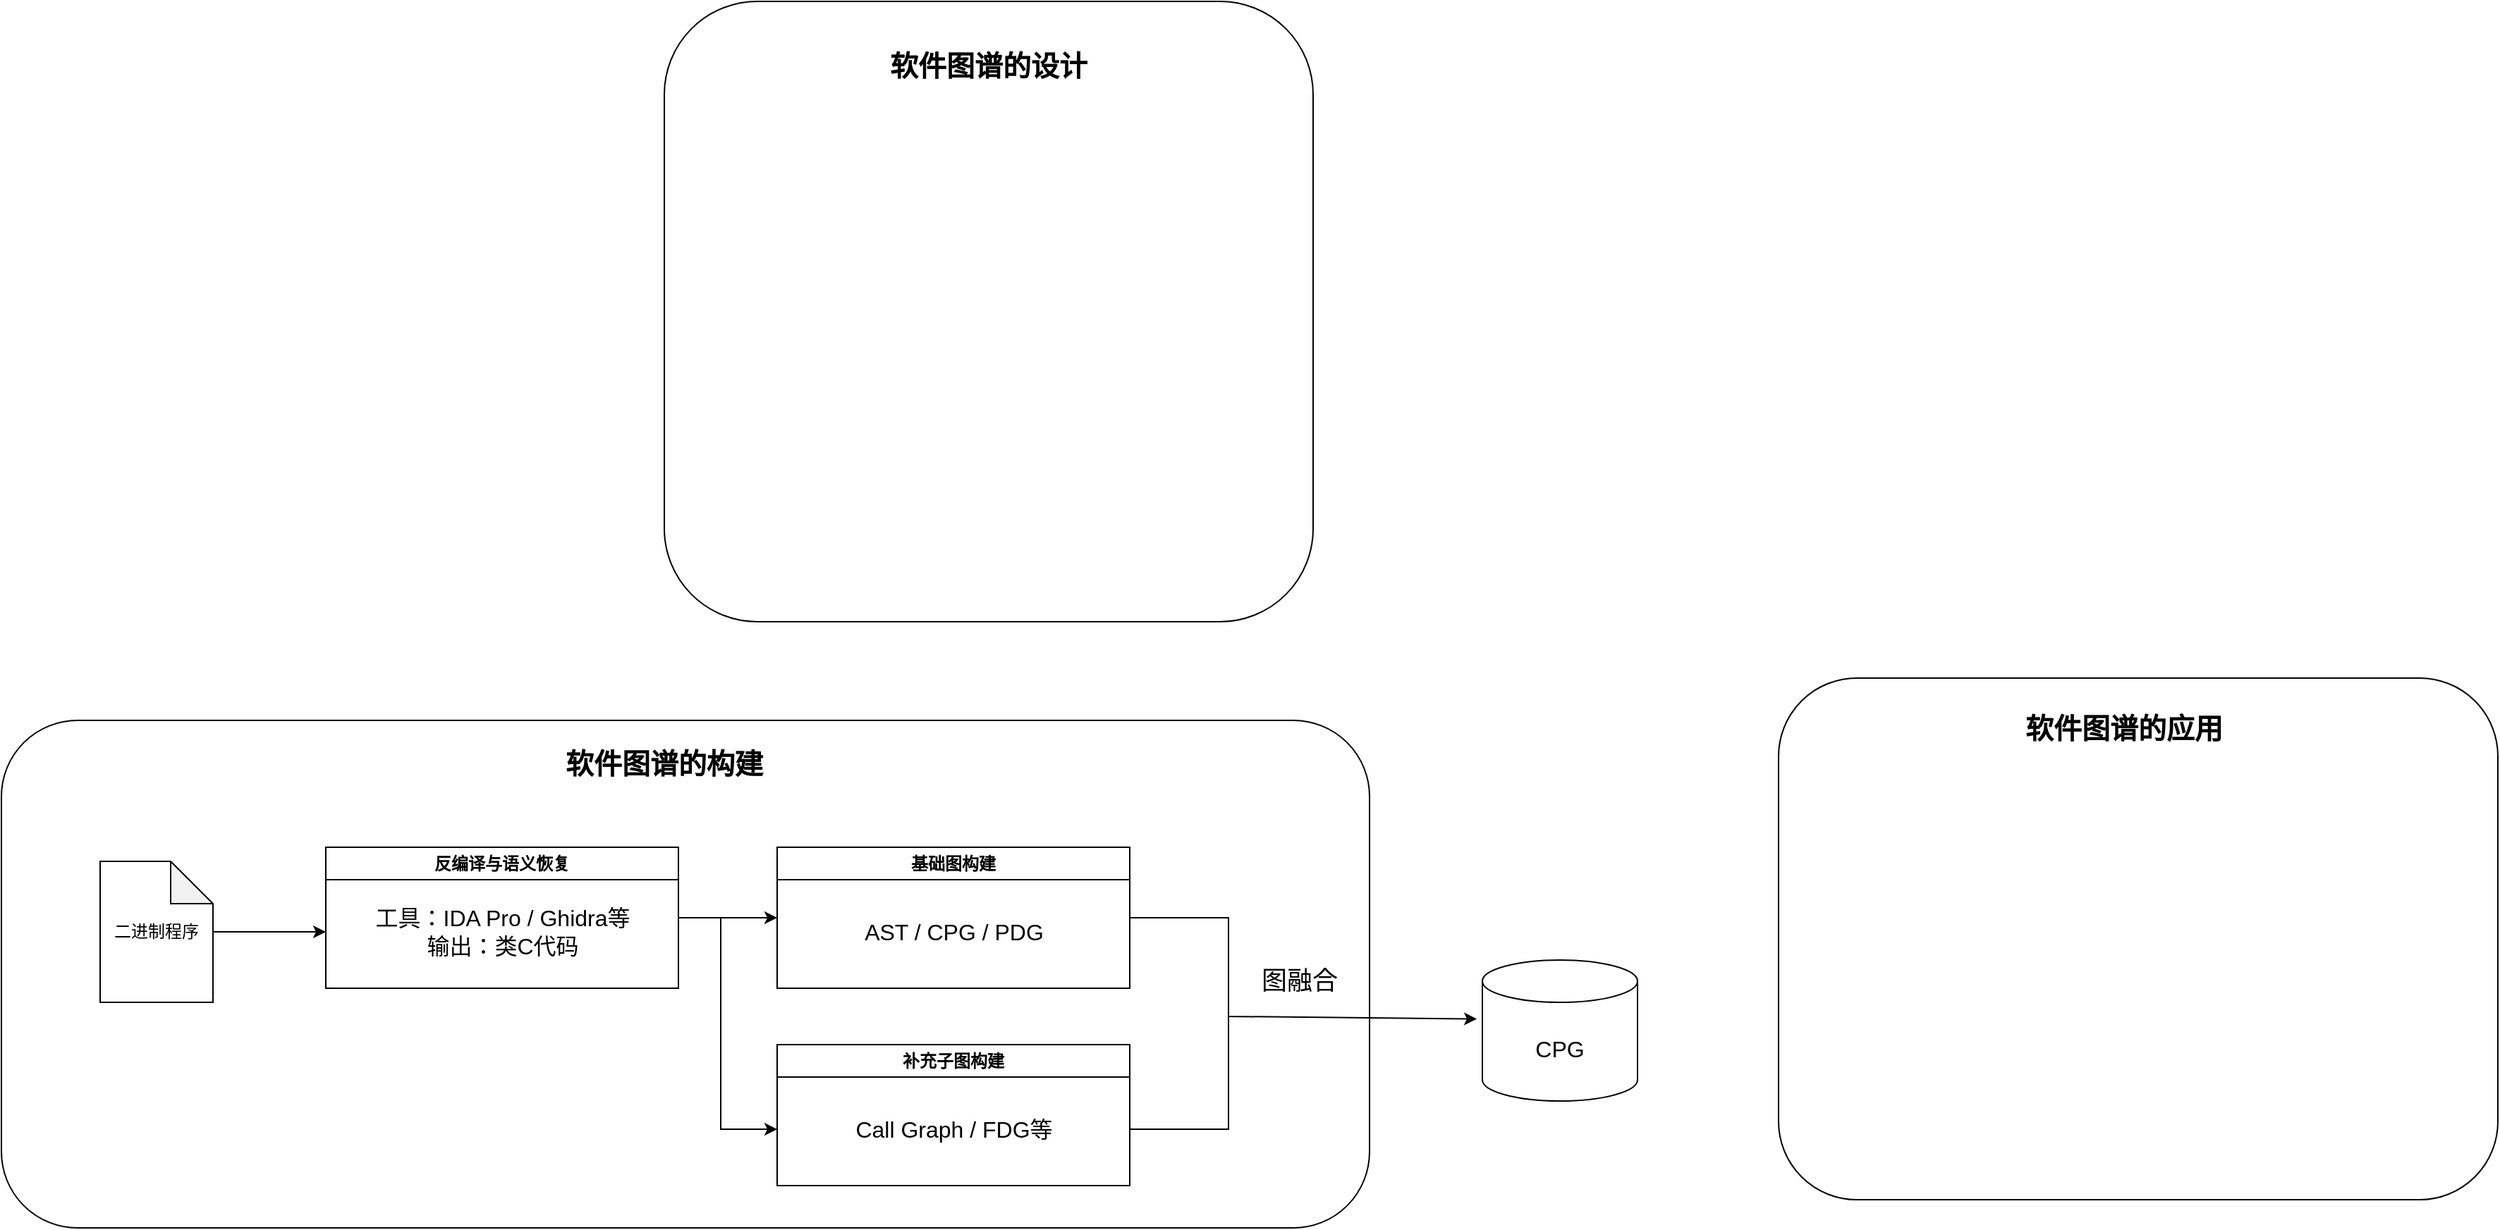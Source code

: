 <mxfile version="27.1.6">
  <diagram name="第 1 页" id="pT97nRvQxbHc4Q3r8fLU">
    <mxGraphModel dx="1303" dy="1872" grid="1" gridSize="10" guides="1" tooltips="1" connect="1" arrows="1" fold="1" page="1" pageScale="1" pageWidth="827" pageHeight="1169" math="0" shadow="0">
      <root>
        <mxCell id="0" />
        <mxCell id="1" parent="0" />
        <mxCell id="09XS701ov1DDyluY0Lh6-17" value="" style="rounded=1;whiteSpace=wrap;html=1;" vertex="1" parent="1">
          <mxGeometry x="370" y="420" width="970" height="360" as="geometry" />
        </mxCell>
        <mxCell id="09XS701ov1DDyluY0Lh6-32" value="" style="edgeStyle=orthogonalEdgeStyle;rounded=0;orthogonalLoop=1;jettySize=auto;html=1;" edge="1" parent="1" source="09XS701ov1DDyluY0Lh6-33">
          <mxGeometry relative="1" as="geometry">
            <mxPoint x="600" y="570" as="targetPoint" />
          </mxGeometry>
        </mxCell>
        <mxCell id="09XS701ov1DDyluY0Lh6-33" value="二进制程序" style="shape=note;whiteSpace=wrap;html=1;backgroundOutline=1;darkOpacity=0.05;" vertex="1" parent="1">
          <mxGeometry x="440" y="520" width="80" height="100" as="geometry" />
        </mxCell>
        <mxCell id="09XS701ov1DDyluY0Lh6-34" value="" style="edgeStyle=orthogonalEdgeStyle;rounded=0;orthogonalLoop=1;jettySize=auto;html=1;entryX=0;entryY=0.5;entryDx=0;entryDy=0;" edge="1" parent="1" source="09XS701ov1DDyluY0Lh6-35" target="09XS701ov1DDyluY0Lh6-37">
          <mxGeometry relative="1" as="geometry" />
        </mxCell>
        <mxCell id="09XS701ov1DDyluY0Lh6-35" value="反编译与语义恢复" style="swimlane;whiteSpace=wrap;html=1;" vertex="1" parent="1">
          <mxGeometry x="600" y="510" width="250" height="100" as="geometry" />
        </mxCell>
        <mxCell id="09XS701ov1DDyluY0Lh6-36" value="&lt;font style=&quot;font-size: 16px;&quot;&gt;工具：IDA Pro / Ghidra等&lt;/font&gt;&lt;div&gt;&lt;font style=&quot;font-size: 16px;&quot;&gt;输出：类C代码&lt;/font&gt;&lt;/div&gt;" style="text;html=1;align=center;verticalAlign=middle;resizable=0;points=[];autosize=1;strokeColor=none;fillColor=none;" vertex="1" parent="09XS701ov1DDyluY0Lh6-35">
          <mxGeometry x="25" y="35" width="200" height="50" as="geometry" />
        </mxCell>
        <mxCell id="09XS701ov1DDyluY0Lh6-37" value="基础图构建" style="swimlane;whiteSpace=wrap;html=1;" vertex="1" parent="1">
          <mxGeometry x="920" y="510" width="250" height="100" as="geometry" />
        </mxCell>
        <mxCell id="09XS701ov1DDyluY0Lh6-38" value="&lt;span style=&quot;font-size: 16px;&quot;&gt;AST / CPG / PDG&lt;/span&gt;" style="text;html=1;align=center;verticalAlign=middle;resizable=0;points=[];autosize=1;strokeColor=none;fillColor=none;" vertex="1" parent="09XS701ov1DDyluY0Lh6-37">
          <mxGeometry x="50" y="45" width="150" height="30" as="geometry" />
        </mxCell>
        <mxCell id="09XS701ov1DDyluY0Lh6-39" value="补充子图构建" style="swimlane;whiteSpace=wrap;html=1;" vertex="1" parent="1">
          <mxGeometry x="920" y="650" width="250" height="100" as="geometry" />
        </mxCell>
        <mxCell id="09XS701ov1DDyluY0Lh6-40" value="&lt;span style=&quot;font-size: 16px;&quot;&gt;Call Graph / FDG等&lt;/span&gt;" style="text;html=1;align=center;verticalAlign=middle;resizable=0;points=[];autosize=1;strokeColor=none;fillColor=none;" vertex="1" parent="09XS701ov1DDyluY0Lh6-39">
          <mxGeometry x="45" y="45" width="160" height="30" as="geometry" />
        </mxCell>
        <mxCell id="09XS701ov1DDyluY0Lh6-41" value="" style="endArrow=classic;html=1;rounded=0;" edge="1" parent="1">
          <mxGeometry width="50" height="50" relative="1" as="geometry">
            <mxPoint x="880" y="560" as="sourcePoint" />
            <mxPoint x="920" y="710" as="targetPoint" />
            <Array as="points">
              <mxPoint x="880" y="710" />
            </Array>
          </mxGeometry>
        </mxCell>
        <mxCell id="09XS701ov1DDyluY0Lh6-42" value="" style="endArrow=classic;html=1;rounded=0;exitX=1;exitY=0.5;exitDx=0;exitDy=0;entryX=-0.036;entryY=0.418;entryDx=0;entryDy=0;entryPerimeter=0;" edge="1" parent="1" source="09XS701ov1DDyluY0Lh6-37" target="09XS701ov1DDyluY0Lh6-44">
          <mxGeometry width="50" height="50" relative="1" as="geometry">
            <mxPoint x="890" y="580" as="sourcePoint" />
            <mxPoint x="1340" y="630" as="targetPoint" />
            <Array as="points">
              <mxPoint x="1240" y="560" />
              <mxPoint x="1240" y="630" />
            </Array>
          </mxGeometry>
        </mxCell>
        <mxCell id="09XS701ov1DDyluY0Lh6-43" value="" style="endArrow=none;html=1;rounded=0;" edge="1" parent="1">
          <mxGeometry width="50" height="50" relative="1" as="geometry">
            <mxPoint x="1170" y="710" as="sourcePoint" />
            <mxPoint x="1240" y="630" as="targetPoint" />
            <Array as="points">
              <mxPoint x="1240" y="710" />
            </Array>
          </mxGeometry>
        </mxCell>
        <mxCell id="09XS701ov1DDyluY0Lh6-44" value="&lt;font style=&quot;font-size: 16px;&quot;&gt;CPG&lt;/font&gt;" style="shape=cylinder3;whiteSpace=wrap;html=1;boundedLbl=1;backgroundOutline=1;size=15;" vertex="1" parent="1">
          <mxGeometry x="1420" y="590" width="110" height="100" as="geometry" />
        </mxCell>
        <mxCell id="09XS701ov1DDyluY0Lh6-45" value="&lt;font style=&quot;font-size: 18px;&quot;&gt;图融合&lt;/font&gt;" style="text;html=1;align=center;verticalAlign=middle;resizable=0;points=[];autosize=1;strokeColor=none;fillColor=none;" vertex="1" parent="1">
          <mxGeometry x="1250" y="585" width="80" height="40" as="geometry" />
        </mxCell>
        <mxCell id="09XS701ov1DDyluY0Lh6-46" value="&lt;b&gt;&lt;font style=&quot;font-size: 20px;&quot;&gt;软件图谱的构建&lt;/font&gt;&lt;/b&gt;" style="text;html=1;align=center;verticalAlign=middle;whiteSpace=wrap;rounded=0;" vertex="1" parent="1">
          <mxGeometry x="750" y="430" width="180" height="40" as="geometry" />
        </mxCell>
        <mxCell id="09XS701ov1DDyluY0Lh6-47" value="" style="rounded=1;whiteSpace=wrap;html=1;" vertex="1" parent="1">
          <mxGeometry x="840" y="-90" width="460" height="440" as="geometry" />
        </mxCell>
        <mxCell id="09XS701ov1DDyluY0Lh6-48" value="&lt;font style=&quot;font-size: 20px;&quot;&gt;&lt;b&gt;软件图谱的设计&lt;/b&gt;&lt;/font&gt;" style="text;html=1;align=center;verticalAlign=middle;whiteSpace=wrap;rounded=0;" vertex="1" parent="1">
          <mxGeometry x="935" y="-70" width="270" height="50" as="geometry" />
        </mxCell>
        <mxCell id="09XS701ov1DDyluY0Lh6-50" value="" style="rounded=1;whiteSpace=wrap;html=1;" vertex="1" parent="1">
          <mxGeometry x="1630" y="390" width="510" height="370" as="geometry" />
        </mxCell>
        <mxCell id="09XS701ov1DDyluY0Lh6-51" value="&lt;font style=&quot;font-size: 20px;&quot;&gt;&lt;b&gt;软件图谱的应用&lt;/b&gt;&lt;/font&gt;" style="text;html=1;align=center;verticalAlign=middle;whiteSpace=wrap;rounded=0;" vertex="1" parent="1">
          <mxGeometry x="1760" y="410" width="230" height="30" as="geometry" />
        </mxCell>
      </root>
    </mxGraphModel>
  </diagram>
</mxfile>
